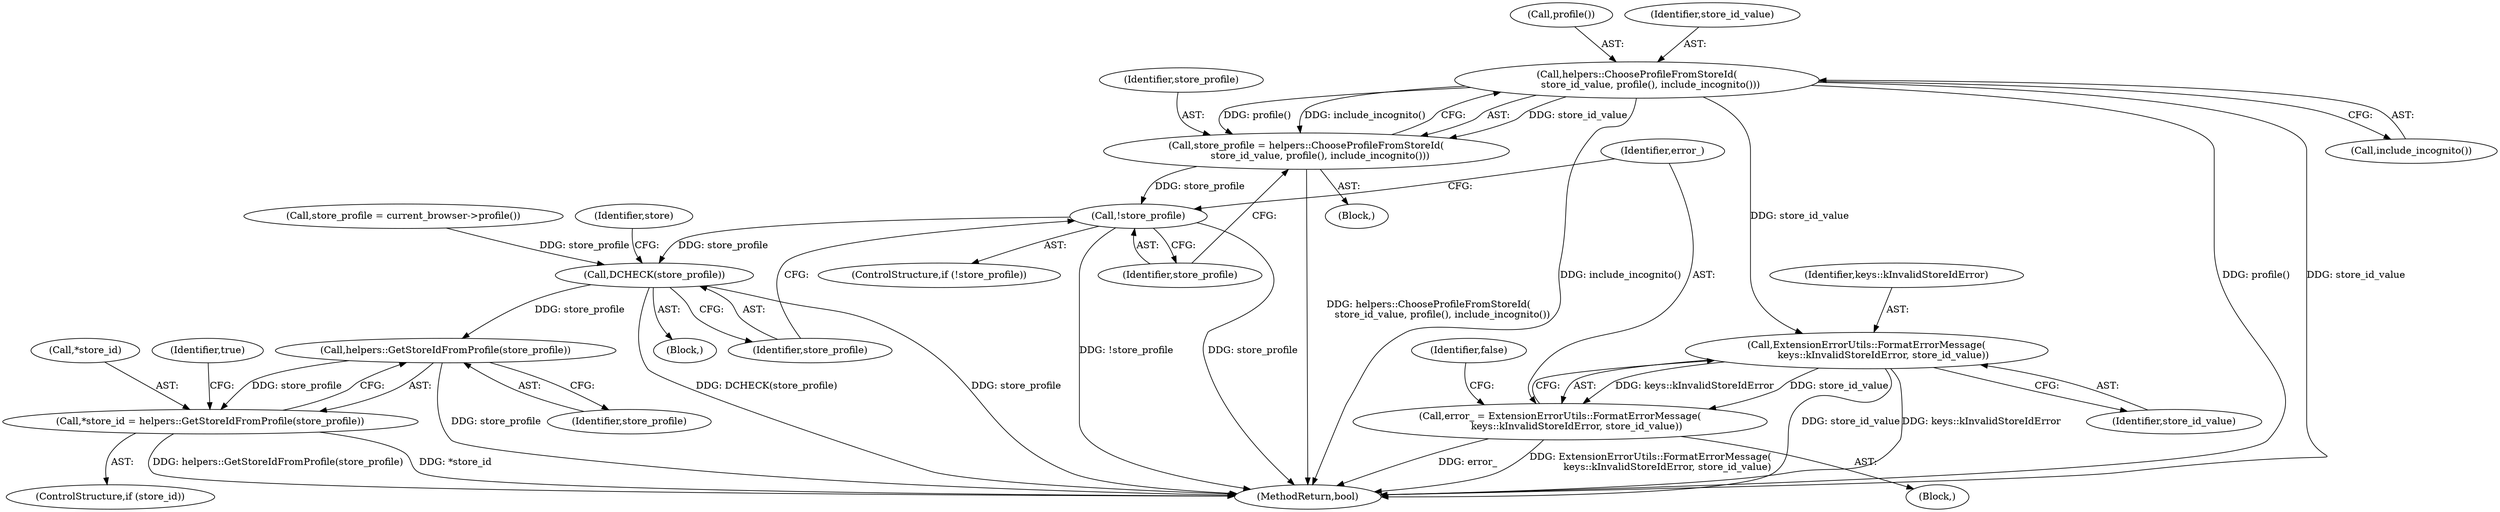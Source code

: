 digraph "1_Chrome_b7e899141194fa27d55a990e38ae8bdcc5183a90@del" {
"1000127" [label="(Call,helpers::ChooseProfileFromStoreId(\n         store_id_value, profile(), include_incognito()))"];
"1000125" [label="(Call,store_profile = helpers::ChooseProfileFromStoreId(\n         store_id_value, profile(), include_incognito()))"];
"1000132" [label="(Call,!store_profile)"];
"1000160" [label="(Call,DCHECK(store_profile))"];
"1000173" [label="(Call,helpers::GetStoreIdFromProfile(store_profile))"];
"1000170" [label="(Call,*store_id = helpers::GetStoreIdFromProfile(store_profile))"];
"1000137" [label="(Call,ExtensionErrorUtils::FormatErrorMessage(\n           keys::kInvalidStoreIdError, store_id_value))"];
"1000135" [label="(Call,error_ = ExtensionErrorUtils::FormatErrorMessage(\n           keys::kInvalidStoreIdError, store_id_value))"];
"1000163" [label="(Identifier,store)"];
"1000136" [label="(Identifier,error_)"];
"1000171" [label="(Call,*store_id)"];
"1000127" [label="(Call,helpers::ChooseProfileFromStoreId(\n         store_id_value, profile(), include_incognito()))"];
"1000138" [label="(Identifier,keys::kInvalidStoreIdError)"];
"1000135" [label="(Call,error_ = ExtensionErrorUtils::FormatErrorMessage(\n           keys::kInvalidStoreIdError, store_id_value))"];
"1000174" [label="(Identifier,store_profile)"];
"1000160" [label="(Call,DCHECK(store_profile))"];
"1000104" [label="(Block,)"];
"1000134" [label="(Block,)"];
"1000133" [label="(Identifier,store_profile)"];
"1000131" [label="(ControlStructure,if (!store_profile))"];
"1000176" [label="(Identifier,true)"];
"1000141" [label="(Identifier,false)"];
"1000139" [label="(Identifier,store_id_value)"];
"1000157" [label="(Call,store_profile = current_browser->profile())"];
"1000129" [label="(Call,profile())"];
"1000132" [label="(Call,!store_profile)"];
"1000170" [label="(Call,*store_id = helpers::GetStoreIdFromProfile(store_profile))"];
"1000118" [label="(Block,)"];
"1000173" [label="(Call,helpers::GetStoreIdFromProfile(store_profile))"];
"1000126" [label="(Identifier,store_profile)"];
"1000161" [label="(Identifier,store_profile)"];
"1000137" [label="(Call,ExtensionErrorUtils::FormatErrorMessage(\n           keys::kInvalidStoreIdError, store_id_value))"];
"1000177" [label="(MethodReturn,bool)"];
"1000130" [label="(Call,include_incognito())"];
"1000125" [label="(Call,store_profile = helpers::ChooseProfileFromStoreId(\n         store_id_value, profile(), include_incognito()))"];
"1000128" [label="(Identifier,store_id_value)"];
"1000168" [label="(ControlStructure,if (store_id))"];
"1000127" -> "1000125"  [label="AST: "];
"1000127" -> "1000130"  [label="CFG: "];
"1000128" -> "1000127"  [label="AST: "];
"1000129" -> "1000127"  [label="AST: "];
"1000130" -> "1000127"  [label="AST: "];
"1000125" -> "1000127"  [label="CFG: "];
"1000127" -> "1000177"  [label="DDG: include_incognito()"];
"1000127" -> "1000177"  [label="DDG: profile()"];
"1000127" -> "1000177"  [label="DDG: store_id_value"];
"1000127" -> "1000125"  [label="DDG: store_id_value"];
"1000127" -> "1000125"  [label="DDG: profile()"];
"1000127" -> "1000125"  [label="DDG: include_incognito()"];
"1000127" -> "1000137"  [label="DDG: store_id_value"];
"1000125" -> "1000118"  [label="AST: "];
"1000126" -> "1000125"  [label="AST: "];
"1000133" -> "1000125"  [label="CFG: "];
"1000125" -> "1000177"  [label="DDG: helpers::ChooseProfileFromStoreId(\n         store_id_value, profile(), include_incognito())"];
"1000125" -> "1000132"  [label="DDG: store_profile"];
"1000132" -> "1000131"  [label="AST: "];
"1000132" -> "1000133"  [label="CFG: "];
"1000133" -> "1000132"  [label="AST: "];
"1000136" -> "1000132"  [label="CFG: "];
"1000161" -> "1000132"  [label="CFG: "];
"1000132" -> "1000177"  [label="DDG: !store_profile"];
"1000132" -> "1000177"  [label="DDG: store_profile"];
"1000132" -> "1000160"  [label="DDG: store_profile"];
"1000160" -> "1000104"  [label="AST: "];
"1000160" -> "1000161"  [label="CFG: "];
"1000161" -> "1000160"  [label="AST: "];
"1000163" -> "1000160"  [label="CFG: "];
"1000160" -> "1000177"  [label="DDG: DCHECK(store_profile)"];
"1000160" -> "1000177"  [label="DDG: store_profile"];
"1000157" -> "1000160"  [label="DDG: store_profile"];
"1000160" -> "1000173"  [label="DDG: store_profile"];
"1000173" -> "1000170"  [label="AST: "];
"1000173" -> "1000174"  [label="CFG: "];
"1000174" -> "1000173"  [label="AST: "];
"1000170" -> "1000173"  [label="CFG: "];
"1000173" -> "1000177"  [label="DDG: store_profile"];
"1000173" -> "1000170"  [label="DDG: store_profile"];
"1000170" -> "1000168"  [label="AST: "];
"1000171" -> "1000170"  [label="AST: "];
"1000176" -> "1000170"  [label="CFG: "];
"1000170" -> "1000177"  [label="DDG: helpers::GetStoreIdFromProfile(store_profile)"];
"1000170" -> "1000177"  [label="DDG: *store_id"];
"1000137" -> "1000135"  [label="AST: "];
"1000137" -> "1000139"  [label="CFG: "];
"1000138" -> "1000137"  [label="AST: "];
"1000139" -> "1000137"  [label="AST: "];
"1000135" -> "1000137"  [label="CFG: "];
"1000137" -> "1000177"  [label="DDG: store_id_value"];
"1000137" -> "1000177"  [label="DDG: keys::kInvalidStoreIdError"];
"1000137" -> "1000135"  [label="DDG: keys::kInvalidStoreIdError"];
"1000137" -> "1000135"  [label="DDG: store_id_value"];
"1000135" -> "1000134"  [label="AST: "];
"1000136" -> "1000135"  [label="AST: "];
"1000141" -> "1000135"  [label="CFG: "];
"1000135" -> "1000177"  [label="DDG: error_"];
"1000135" -> "1000177"  [label="DDG: ExtensionErrorUtils::FormatErrorMessage(\n           keys::kInvalidStoreIdError, store_id_value)"];
}
